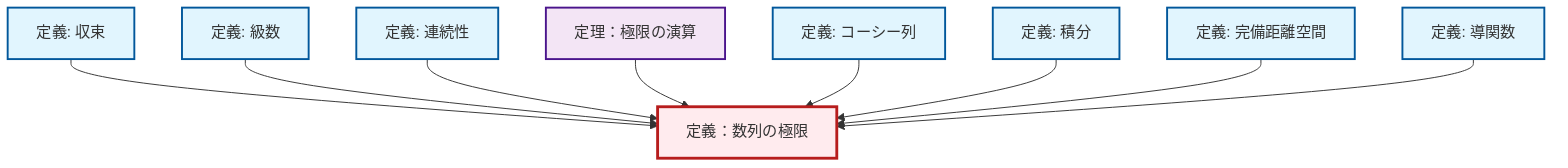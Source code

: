 graph TD
    classDef definition fill:#e1f5fe,stroke:#01579b,stroke-width:2px
    classDef theorem fill:#f3e5f5,stroke:#4a148c,stroke-width:2px
    classDef axiom fill:#fff3e0,stroke:#e65100,stroke-width:2px
    classDef example fill:#e8f5e9,stroke:#1b5e20,stroke-width:2px
    classDef current fill:#ffebee,stroke:#b71c1c,stroke-width:3px
    thm-limit-arithmetic["定理：極限の演算"]:::theorem
    def-derivative["定義: 導関数"]:::definition
    def-convergence["定義: 収束"]:::definition
    def-limit["定義：数列の極限"]:::definition
    def-series["定義: 級数"]:::definition
    def-complete-metric-space["定義: 完備距離空間"]:::definition
    def-integral["定義: 積分"]:::definition
    def-cauchy-sequence["定義: コーシー列"]:::definition
    def-continuity["定義: 連続性"]:::definition
    def-convergence --> def-limit
    def-series --> def-limit
    def-continuity --> def-limit
    thm-limit-arithmetic --> def-limit
    def-cauchy-sequence --> def-limit
    def-integral --> def-limit
    def-complete-metric-space --> def-limit
    def-derivative --> def-limit
    class def-limit current